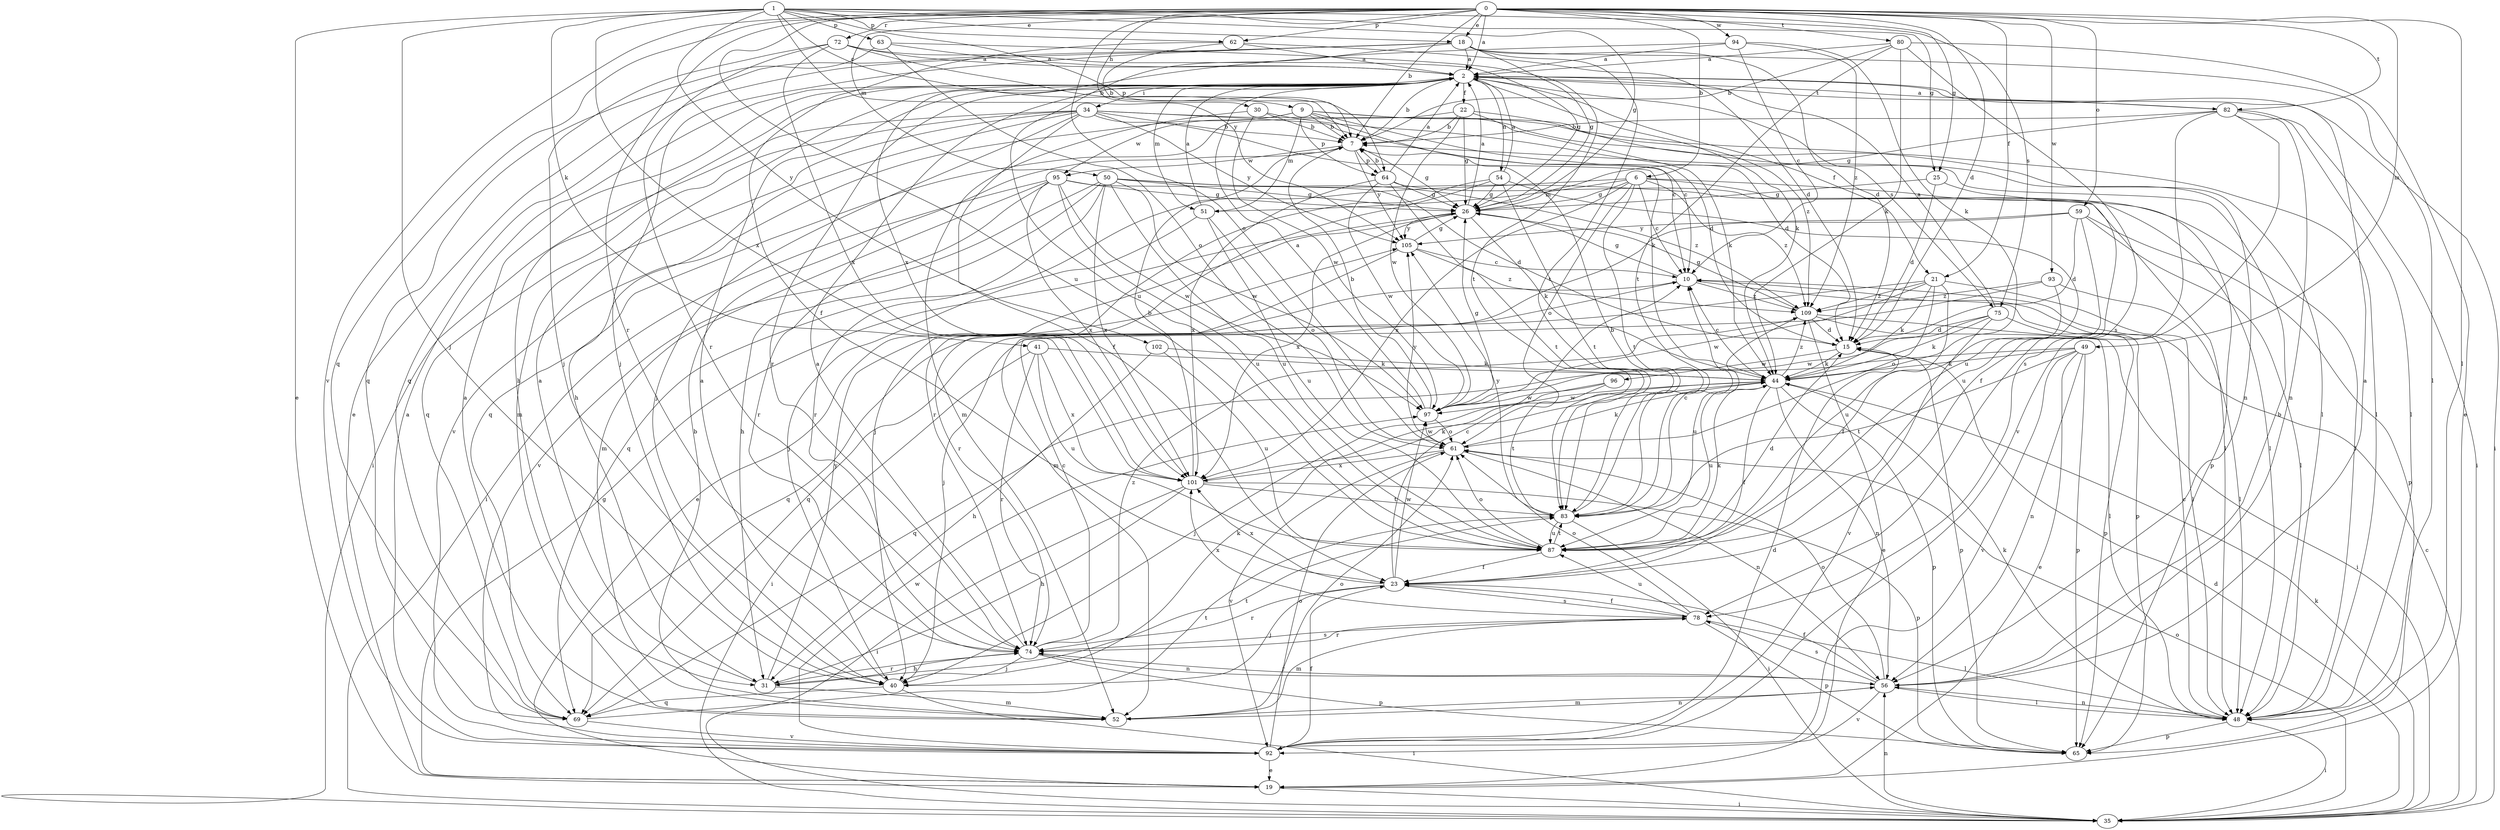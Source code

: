 strict digraph  {
0;
1;
2;
6;
7;
9;
10;
15;
18;
19;
21;
22;
23;
25;
26;
30;
31;
34;
35;
40;
41;
44;
48;
49;
50;
51;
52;
54;
56;
59;
61;
62;
63;
64;
65;
69;
72;
74;
75;
78;
80;
82;
83;
87;
92;
93;
94;
95;
96;
97;
101;
102;
105;
109;
0 -> 2  [label=a];
0 -> 6  [label=b];
0 -> 7  [label=b];
0 -> 15  [label=d];
0 -> 18  [label=e];
0 -> 21  [label=f];
0 -> 25  [label=g];
0 -> 30  [label=h];
0 -> 48  [label=l];
0 -> 49  [label=m];
0 -> 50  [label=m];
0 -> 59  [label=o];
0 -> 61  [label=o];
0 -> 62  [label=p];
0 -> 69  [label=q];
0 -> 72  [label=r];
0 -> 74  [label=r];
0 -> 80  [label=t];
0 -> 82  [label=t];
0 -> 87  [label=u];
0 -> 92  [label=v];
0 -> 93  [label=w];
0 -> 94  [label=w];
1 -> 9  [label=c];
1 -> 18  [label=e];
1 -> 19  [label=e];
1 -> 25  [label=g];
1 -> 26  [label=g];
1 -> 40  [label=j];
1 -> 41  [label=k];
1 -> 62  [label=p];
1 -> 63  [label=p];
1 -> 64  [label=p];
1 -> 75  [label=s];
1 -> 101  [label=x];
1 -> 102  [label=y];
1 -> 105  [label=y];
2 -> 7  [label=b];
2 -> 21  [label=f];
2 -> 22  [label=f];
2 -> 31  [label=h];
2 -> 34  [label=i];
2 -> 35  [label=i];
2 -> 44  [label=k];
2 -> 51  [label=m];
2 -> 54  [label=n];
2 -> 74  [label=r];
2 -> 75  [label=s];
2 -> 82  [label=t];
6 -> 10  [label=c];
6 -> 23  [label=f];
6 -> 26  [label=g];
6 -> 48  [label=l];
6 -> 51  [label=m];
6 -> 61  [label=o];
6 -> 69  [label=q];
6 -> 83  [label=t];
6 -> 101  [label=x];
6 -> 109  [label=z];
7 -> 26  [label=g];
7 -> 64  [label=p];
7 -> 95  [label=w];
7 -> 105  [label=y];
9 -> 7  [label=b];
9 -> 10  [label=c];
9 -> 15  [label=d];
9 -> 48  [label=l];
9 -> 51  [label=m];
9 -> 56  [label=n];
9 -> 64  [label=p];
9 -> 92  [label=v];
9 -> 95  [label=w];
10 -> 26  [label=g];
10 -> 65  [label=p];
10 -> 69  [label=q];
10 -> 109  [label=z];
15 -> 44  [label=k];
15 -> 65  [label=p];
15 -> 96  [label=w];
18 -> 2  [label=a];
18 -> 15  [label=d];
18 -> 19  [label=e];
18 -> 26  [label=g];
18 -> 40  [label=j];
18 -> 48  [label=l];
18 -> 69  [label=q];
18 -> 83  [label=t];
18 -> 87  [label=u];
19 -> 26  [label=g];
19 -> 35  [label=i];
21 -> 23  [label=f];
21 -> 44  [label=k];
21 -> 48  [label=l];
21 -> 61  [label=o];
21 -> 69  [label=q];
21 -> 97  [label=w];
21 -> 109  [label=z];
22 -> 7  [label=b];
22 -> 26  [label=g];
22 -> 44  [label=k];
22 -> 69  [label=q];
22 -> 97  [label=w];
22 -> 109  [label=z];
23 -> 10  [label=c];
23 -> 40  [label=j];
23 -> 74  [label=r];
23 -> 78  [label=s];
23 -> 97  [label=w];
23 -> 101  [label=x];
25 -> 15  [label=d];
25 -> 26  [label=g];
25 -> 65  [label=p];
26 -> 2  [label=a];
26 -> 19  [label=e];
26 -> 44  [label=k];
26 -> 101  [label=x];
26 -> 105  [label=y];
30 -> 7  [label=b];
30 -> 15  [label=d];
30 -> 52  [label=m];
30 -> 97  [label=w];
31 -> 2  [label=a];
31 -> 52  [label=m];
31 -> 74  [label=r];
31 -> 83  [label=t];
31 -> 105  [label=y];
34 -> 7  [label=b];
34 -> 10  [label=c];
34 -> 23  [label=f];
34 -> 31  [label=h];
34 -> 35  [label=i];
34 -> 40  [label=j];
34 -> 44  [label=k];
34 -> 48  [label=l];
34 -> 52  [label=m];
34 -> 69  [label=q];
34 -> 105  [label=y];
35 -> 10  [label=c];
35 -> 15  [label=d];
35 -> 44  [label=k];
35 -> 56  [label=n];
35 -> 61  [label=o];
40 -> 2  [label=a];
40 -> 35  [label=i];
40 -> 44  [label=k];
40 -> 69  [label=q];
41 -> 35  [label=i];
41 -> 44  [label=k];
41 -> 74  [label=r];
41 -> 87  [label=u];
41 -> 101  [label=x];
44 -> 10  [label=c];
44 -> 23  [label=f];
44 -> 56  [label=n];
44 -> 65  [label=p];
44 -> 87  [label=u];
44 -> 97  [label=w];
44 -> 109  [label=z];
48 -> 10  [label=c];
48 -> 35  [label=i];
48 -> 44  [label=k];
48 -> 56  [label=n];
48 -> 65  [label=p];
49 -> 19  [label=e];
49 -> 44  [label=k];
49 -> 56  [label=n];
49 -> 65  [label=p];
49 -> 69  [label=q];
49 -> 83  [label=t];
49 -> 92  [label=v];
50 -> 26  [label=g];
50 -> 31  [label=h];
50 -> 48  [label=l];
50 -> 74  [label=r];
50 -> 87  [label=u];
50 -> 92  [label=v];
50 -> 97  [label=w];
50 -> 101  [label=x];
50 -> 109  [label=z];
51 -> 2  [label=a];
51 -> 40  [label=j];
51 -> 61  [label=o];
51 -> 87  [label=u];
52 -> 2  [label=a];
52 -> 7  [label=b];
52 -> 56  [label=n];
52 -> 61  [label=o];
54 -> 2  [label=a];
54 -> 26  [label=g];
54 -> 40  [label=j];
54 -> 74  [label=r];
54 -> 83  [label=t];
54 -> 87  [label=u];
56 -> 2  [label=a];
56 -> 7  [label=b];
56 -> 23  [label=f];
56 -> 48  [label=l];
56 -> 52  [label=m];
56 -> 61  [label=o];
56 -> 74  [label=r];
56 -> 78  [label=s];
56 -> 92  [label=v];
59 -> 15  [label=d];
59 -> 48  [label=l];
59 -> 52  [label=m];
59 -> 65  [label=p];
59 -> 87  [label=u];
59 -> 105  [label=y];
61 -> 44  [label=k];
61 -> 56  [label=n];
61 -> 92  [label=v];
61 -> 97  [label=w];
61 -> 101  [label=x];
61 -> 105  [label=y];
62 -> 2  [label=a];
62 -> 7  [label=b];
62 -> 15  [label=d];
62 -> 23  [label=f];
63 -> 2  [label=a];
63 -> 61  [label=o];
63 -> 69  [label=q];
63 -> 83  [label=t];
64 -> 2  [label=a];
64 -> 7  [label=b];
64 -> 26  [label=g];
64 -> 48  [label=l];
64 -> 83  [label=t];
64 -> 97  [label=w];
64 -> 101  [label=x];
69 -> 83  [label=t];
69 -> 92  [label=v];
72 -> 2  [label=a];
72 -> 7  [label=b];
72 -> 26  [label=g];
72 -> 40  [label=j];
72 -> 74  [label=r];
72 -> 101  [label=x];
74 -> 2  [label=a];
74 -> 10  [label=c];
74 -> 31  [label=h];
74 -> 40  [label=j];
74 -> 56  [label=n];
74 -> 65  [label=p];
74 -> 78  [label=s];
74 -> 109  [label=z];
75 -> 2  [label=a];
75 -> 15  [label=d];
75 -> 44  [label=k];
75 -> 65  [label=p];
75 -> 92  [label=v];
75 -> 97  [label=w];
78 -> 23  [label=f];
78 -> 48  [label=l];
78 -> 52  [label=m];
78 -> 61  [label=o];
78 -> 65  [label=p];
78 -> 74  [label=r];
78 -> 87  [label=u];
78 -> 101  [label=x];
80 -> 2  [label=a];
80 -> 7  [label=b];
80 -> 19  [label=e];
80 -> 44  [label=k];
80 -> 78  [label=s];
80 -> 83  [label=t];
82 -> 2  [label=a];
82 -> 7  [label=b];
82 -> 26  [label=g];
82 -> 35  [label=i];
82 -> 48  [label=l];
82 -> 56  [label=n];
82 -> 78  [label=s];
82 -> 92  [label=v];
83 -> 7  [label=b];
83 -> 10  [label=c];
83 -> 35  [label=i];
83 -> 87  [label=u];
83 -> 105  [label=y];
87 -> 15  [label=d];
87 -> 23  [label=f];
87 -> 44  [label=k];
87 -> 61  [label=o];
87 -> 83  [label=t];
92 -> 2  [label=a];
92 -> 15  [label=d];
92 -> 19  [label=e];
92 -> 23  [label=f];
92 -> 61  [label=o];
92 -> 97  [label=w];
93 -> 40  [label=j];
93 -> 48  [label=l];
93 -> 87  [label=u];
93 -> 109  [label=z];
94 -> 2  [label=a];
94 -> 10  [label=c];
94 -> 44  [label=k];
94 -> 101  [label=x];
94 -> 109  [label=z];
95 -> 15  [label=d];
95 -> 26  [label=g];
95 -> 35  [label=i];
95 -> 52  [label=m];
95 -> 74  [label=r];
95 -> 87  [label=u];
95 -> 97  [label=w];
95 -> 101  [label=x];
96 -> 40  [label=j];
96 -> 83  [label=t];
96 -> 97  [label=w];
97 -> 2  [label=a];
97 -> 7  [label=b];
97 -> 26  [label=g];
97 -> 61  [label=o];
101 -> 7  [label=b];
101 -> 31  [label=h];
101 -> 35  [label=i];
101 -> 44  [label=k];
101 -> 65  [label=p];
101 -> 83  [label=t];
102 -> 31  [label=h];
102 -> 44  [label=k];
102 -> 87  [label=u];
105 -> 10  [label=c];
105 -> 26  [label=g];
105 -> 74  [label=r];
105 -> 109  [label=z];
109 -> 15  [label=d];
109 -> 19  [label=e];
109 -> 26  [label=g];
109 -> 35  [label=i];
109 -> 48  [label=l];
109 -> 87  [label=u];
}
